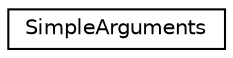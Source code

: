 digraph "Graphical Class Hierarchy"
{
  edge [fontname="Helvetica",fontsize="10",labelfontname="Helvetica",labelfontsize="10"];
  node [fontname="Helvetica",fontsize="10",shape=record];
  rankdir="LR";
  Node1 [label="SimpleArguments",height=0.2,width=0.4,color="black", fillcolor="white", style="filled",URL="$class_simple_arguments.html"];
}
